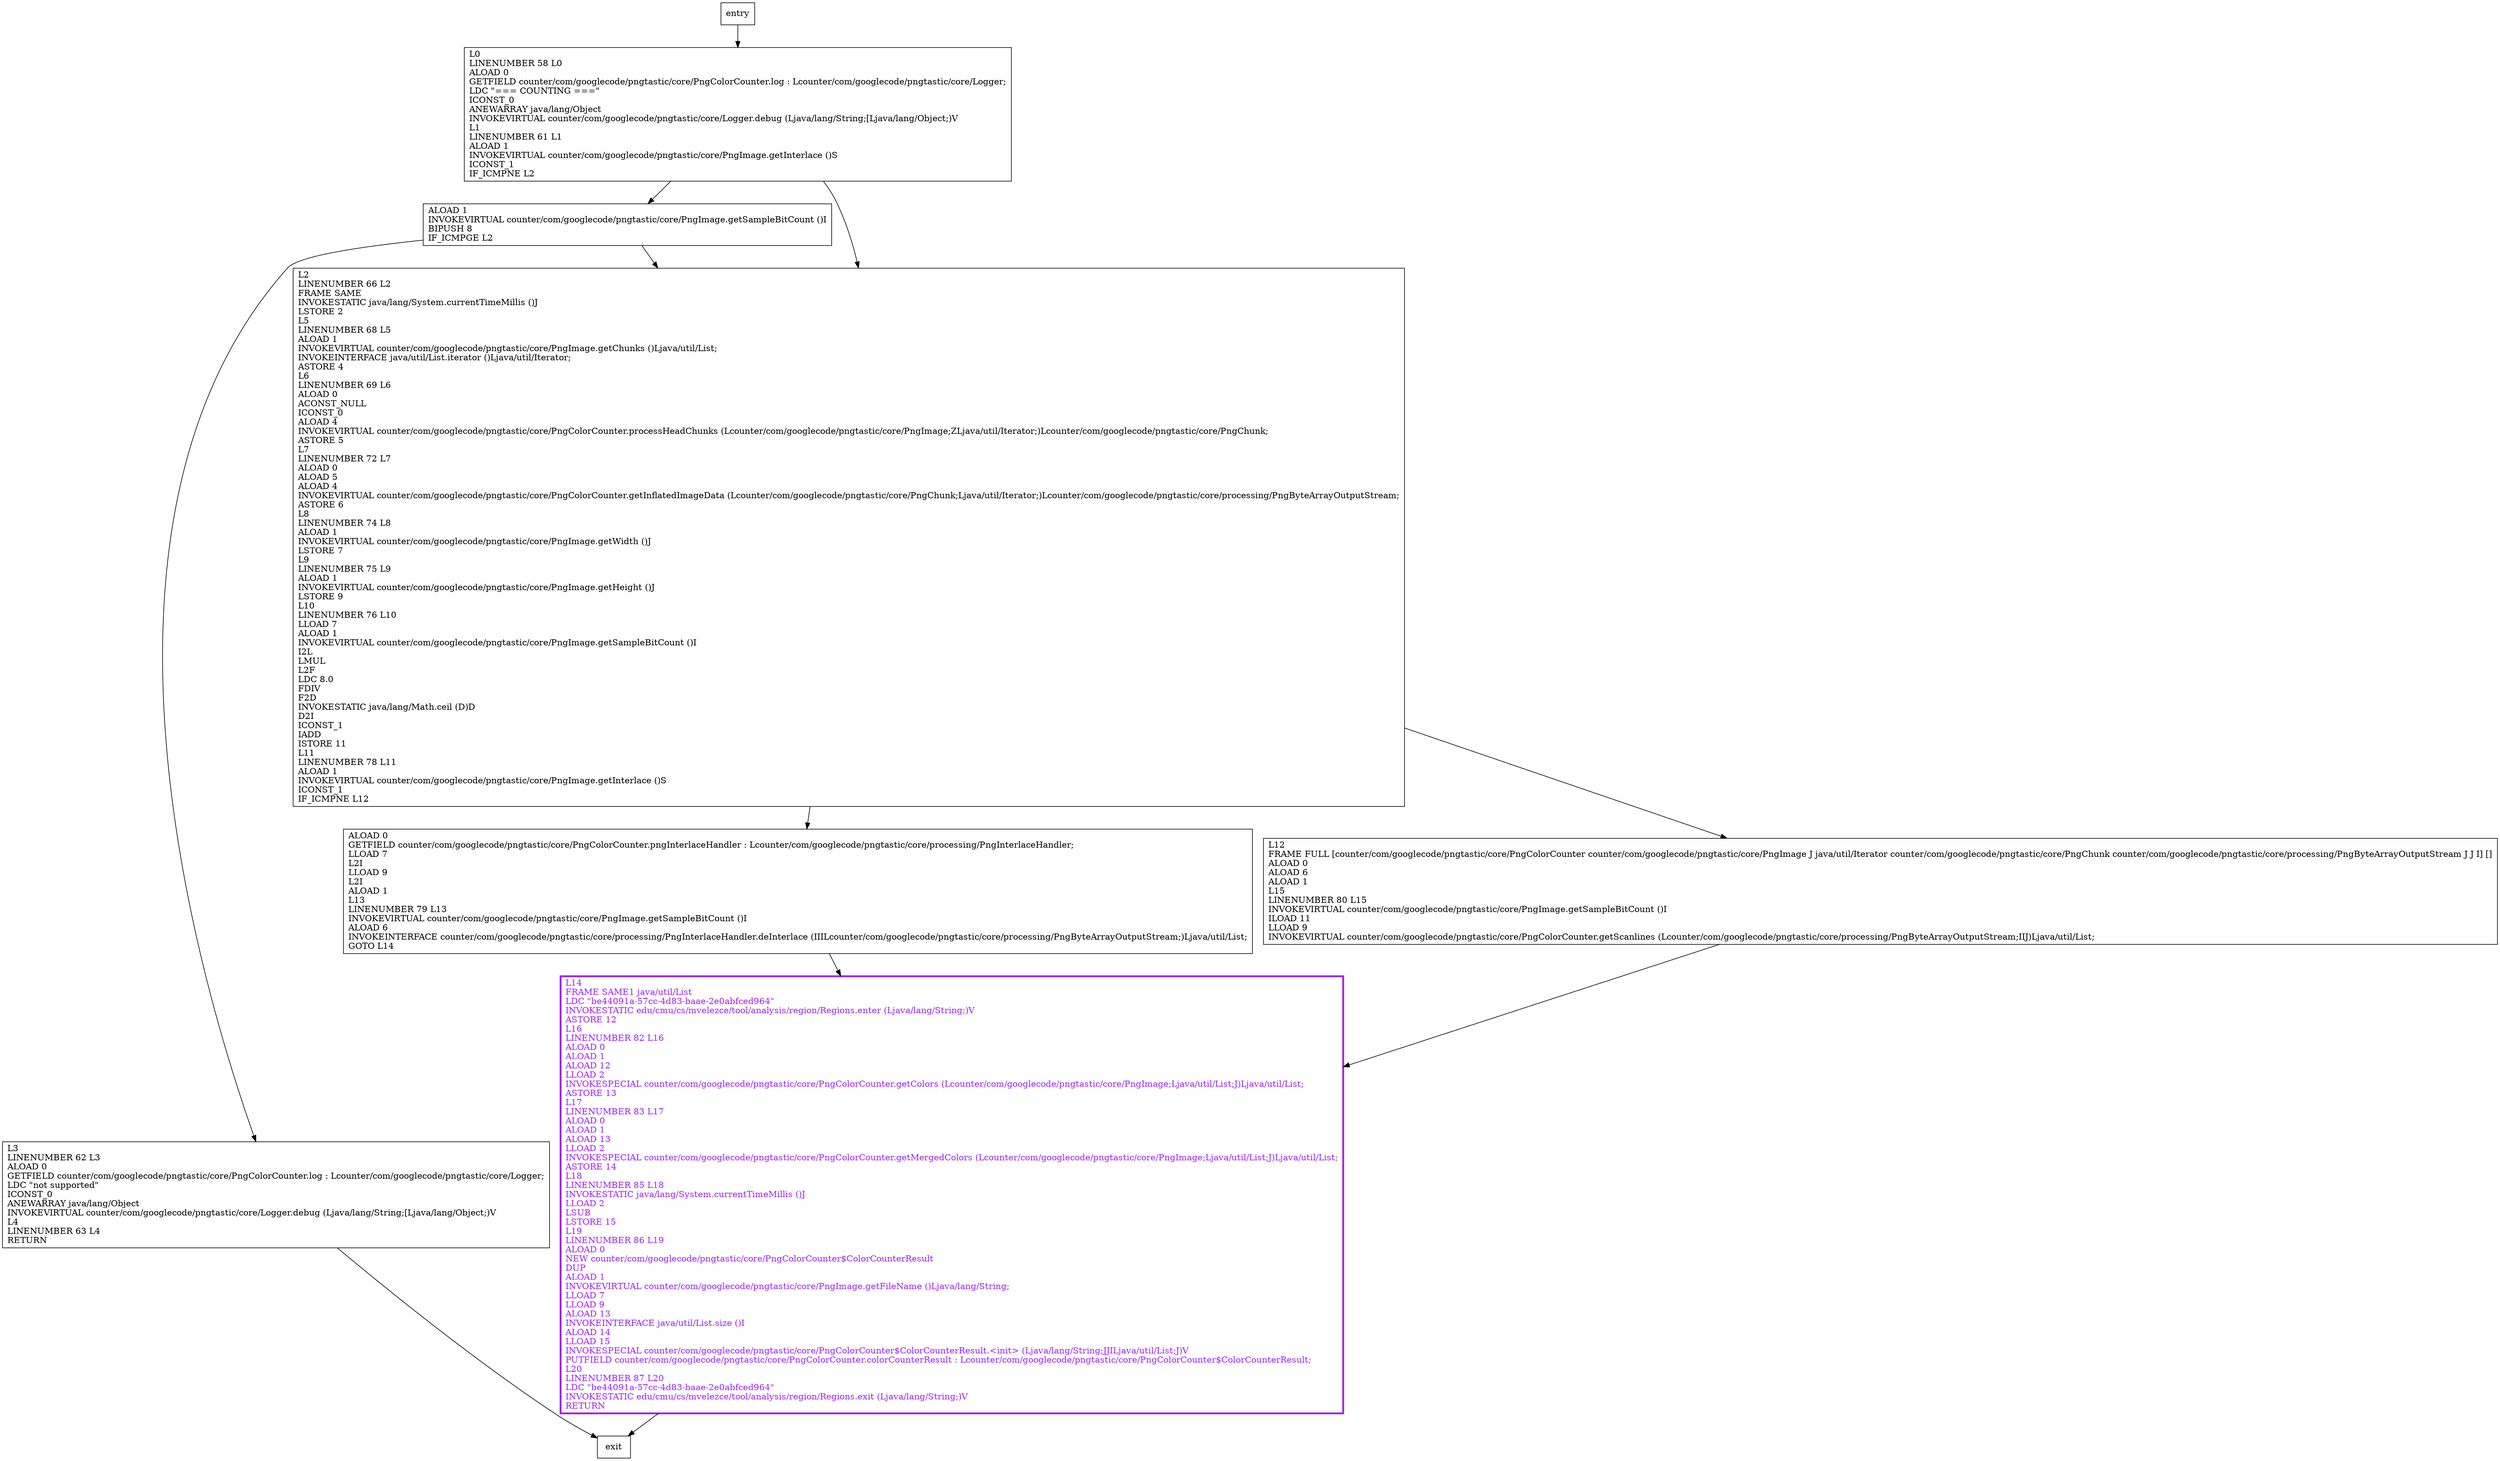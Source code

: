 digraph count {
node [shape=record];
902899965 [label="L0\lLINENUMBER 58 L0\lALOAD 0\lGETFIELD counter/com/googlecode/pngtastic/core/PngColorCounter.log : Lcounter/com/googlecode/pngtastic/core/Logger;\lLDC \"=== COUNTING ===\"\lICONST_0\lANEWARRAY java/lang/Object\lINVOKEVIRTUAL counter/com/googlecode/pngtastic/core/Logger.debug (Ljava/lang/String;[Ljava/lang/Object;)V\lL1\lLINENUMBER 61 L1\lALOAD 1\lINVOKEVIRTUAL counter/com/googlecode/pngtastic/core/PngImage.getInterlace ()S\lICONST_1\lIF_ICMPNE L2\l"];
966718271 [label="ALOAD 0\lGETFIELD counter/com/googlecode/pngtastic/core/PngColorCounter.pngInterlaceHandler : Lcounter/com/googlecode/pngtastic/core/processing/PngInterlaceHandler;\lLLOAD 7\lL2I\lLLOAD 9\lL2I\lALOAD 1\lL13\lLINENUMBER 79 L13\lINVOKEVIRTUAL counter/com/googlecode/pngtastic/core/PngImage.getSampleBitCount ()I\lALOAD 6\lINVOKEINTERFACE counter/com/googlecode/pngtastic/core/processing/PngInterlaceHandler.deInterlace (IIILcounter/com/googlecode/pngtastic/core/processing/PngByteArrayOutputStream;)Ljava/util/List;\lGOTO L14\l"];
353544039 [label="ALOAD 1\lINVOKEVIRTUAL counter/com/googlecode/pngtastic/core/PngImage.getSampleBitCount ()I\lBIPUSH 8\lIF_ICMPGE L2\l"];
968315636 [label="L14\lFRAME SAME1 java/util/List\lLDC \"be44091a-57cc-4d83-baae-2e0abfced964\"\lINVOKESTATIC edu/cmu/cs/mvelezce/tool/analysis/region/Regions.enter (Ljava/lang/String;)V\lASTORE 12\lL16\lLINENUMBER 82 L16\lALOAD 0\lALOAD 1\lALOAD 12\lLLOAD 2\lINVOKESPECIAL counter/com/googlecode/pngtastic/core/PngColorCounter.getColors (Lcounter/com/googlecode/pngtastic/core/PngImage;Ljava/util/List;J)Ljava/util/List;\lASTORE 13\lL17\lLINENUMBER 83 L17\lALOAD 0\lALOAD 1\lALOAD 13\lLLOAD 2\lINVOKESPECIAL counter/com/googlecode/pngtastic/core/PngColorCounter.getMergedColors (Lcounter/com/googlecode/pngtastic/core/PngImage;Ljava/util/List;J)Ljava/util/List;\lASTORE 14\lL18\lLINENUMBER 85 L18\lINVOKESTATIC java/lang/System.currentTimeMillis ()J\lLLOAD 2\lLSUB\lLSTORE 15\lL19\lLINENUMBER 86 L19\lALOAD 0\lNEW counter/com/googlecode/pngtastic/core/PngColorCounter$ColorCounterResult\lDUP\lALOAD 1\lINVOKEVIRTUAL counter/com/googlecode/pngtastic/core/PngImage.getFileName ()Ljava/lang/String;\lLLOAD 7\lLLOAD 9\lALOAD 13\lINVOKEINTERFACE java/util/List.size ()I\lALOAD 14\lLLOAD 15\lINVOKESPECIAL counter/com/googlecode/pngtastic/core/PngColorCounter$ColorCounterResult.\<init\> (Ljava/lang/String;JJILjava/util/List;J)V\lPUTFIELD counter/com/googlecode/pngtastic/core/PngColorCounter.colorCounterResult : Lcounter/com/googlecode/pngtastic/core/PngColorCounter$ColorCounterResult;\lL20\lLINENUMBER 87 L20\lLDC \"be44091a-57cc-4d83-baae-2e0abfced964\"\lINVOKESTATIC edu/cmu/cs/mvelezce/tool/analysis/region/Regions.exit (Ljava/lang/String;)V\lRETURN\l"];
2083227021 [label="L3\lLINENUMBER 62 L3\lALOAD 0\lGETFIELD counter/com/googlecode/pngtastic/core/PngColorCounter.log : Lcounter/com/googlecode/pngtastic/core/Logger;\lLDC \"not supported\"\lICONST_0\lANEWARRAY java/lang/Object\lINVOKEVIRTUAL counter/com/googlecode/pngtastic/core/Logger.debug (Ljava/lang/String;[Ljava/lang/Object;)V\lL4\lLINENUMBER 63 L4\lRETURN\l"];
967313883 [label="L2\lLINENUMBER 66 L2\lFRAME SAME\lINVOKESTATIC java/lang/System.currentTimeMillis ()J\lLSTORE 2\lL5\lLINENUMBER 68 L5\lALOAD 1\lINVOKEVIRTUAL counter/com/googlecode/pngtastic/core/PngImage.getChunks ()Ljava/util/List;\lINVOKEINTERFACE java/util/List.iterator ()Ljava/util/Iterator;\lASTORE 4\lL6\lLINENUMBER 69 L6\lALOAD 0\lACONST_NULL\lICONST_0\lALOAD 4\lINVOKEVIRTUAL counter/com/googlecode/pngtastic/core/PngColorCounter.processHeadChunks (Lcounter/com/googlecode/pngtastic/core/PngImage;ZLjava/util/Iterator;)Lcounter/com/googlecode/pngtastic/core/PngChunk;\lASTORE 5\lL7\lLINENUMBER 72 L7\lALOAD 0\lALOAD 5\lALOAD 4\lINVOKEVIRTUAL counter/com/googlecode/pngtastic/core/PngColorCounter.getInflatedImageData (Lcounter/com/googlecode/pngtastic/core/PngChunk;Ljava/util/Iterator;)Lcounter/com/googlecode/pngtastic/core/processing/PngByteArrayOutputStream;\lASTORE 6\lL8\lLINENUMBER 74 L8\lALOAD 1\lINVOKEVIRTUAL counter/com/googlecode/pngtastic/core/PngImage.getWidth ()J\lLSTORE 7\lL9\lLINENUMBER 75 L9\lALOAD 1\lINVOKEVIRTUAL counter/com/googlecode/pngtastic/core/PngImage.getHeight ()J\lLSTORE 9\lL10\lLINENUMBER 76 L10\lLLOAD 7\lALOAD 1\lINVOKEVIRTUAL counter/com/googlecode/pngtastic/core/PngImage.getSampleBitCount ()I\lI2L\lLMUL\lL2F\lLDC 8.0\lFDIV\lF2D\lINVOKESTATIC java/lang/Math.ceil (D)D\lD2I\lICONST_1\lIADD\lISTORE 11\lL11\lLINENUMBER 78 L11\lALOAD 1\lINVOKEVIRTUAL counter/com/googlecode/pngtastic/core/PngImage.getInterlace ()S\lICONST_1\lIF_ICMPNE L12\l"];
1073863733 [label="L12\lFRAME FULL [counter/com/googlecode/pngtastic/core/PngColorCounter counter/com/googlecode/pngtastic/core/PngImage J java/util/Iterator counter/com/googlecode/pngtastic/core/PngChunk counter/com/googlecode/pngtastic/core/processing/PngByteArrayOutputStream J J I] []\lALOAD 0\lALOAD 6\lALOAD 1\lL15\lLINENUMBER 80 L15\lINVOKEVIRTUAL counter/com/googlecode/pngtastic/core/PngImage.getSampleBitCount ()I\lILOAD 11\lLLOAD 9\lINVOKEVIRTUAL counter/com/googlecode/pngtastic/core/PngColorCounter.getScanlines (Lcounter/com/googlecode/pngtastic/core/processing/PngByteArrayOutputStream;IIJ)Ljava/util/List;\l"];
entry;
exit;
entry -> 902899965;
902899965 -> 353544039;
902899965 -> 967313883;
966718271 -> 968315636;
353544039 -> 2083227021;
353544039 -> 967313883;
968315636 -> exit;
2083227021 -> exit;
967313883 -> 966718271;
967313883 -> 1073863733;
1073863733 -> 968315636;
968315636[fontcolor="purple", penwidth=3, color="purple"];
}
